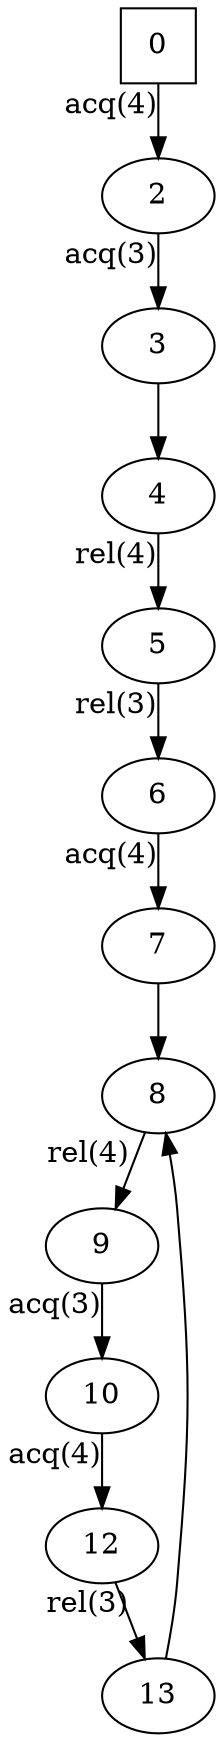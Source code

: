 digraph auto_2{
0[shape=square];
2;
3;
4;
5;
6;
7;
8;
9;
10;
12;
13;
12 -> 13[xlabel="rel(3)"];
3 -> 4;
6 -> 7[xlabel="acq(4)"];
5 -> 6[xlabel="rel(3)"];
9 -> 10[xlabel="acq(3)"];
13 -> 8;
7 -> 8;
4 -> 5[xlabel="rel(4)"];
0 -> 2[xlabel="acq(4)"];
2 -> 3[xlabel="acq(3)"];
8 -> 9[xlabel="rel(4)"];
10 -> 12[xlabel="acq(4)"];
}
